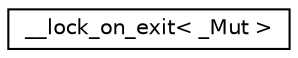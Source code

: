 digraph "Graphical Class Hierarchy"
{
  edge [fontname="Helvetica",fontsize="10",labelfontname="Helvetica",labelfontsize="10"];
  node [fontname="Helvetica",fontsize="10",shape=record];
  rankdir="LR";
  Node1 [label="__lock_on_exit\< _Mut \>",height=0.2,width=0.4,color="black", fillcolor="white", style="filled",URL="$struct____lock__on__exit.xhtml"];
}
